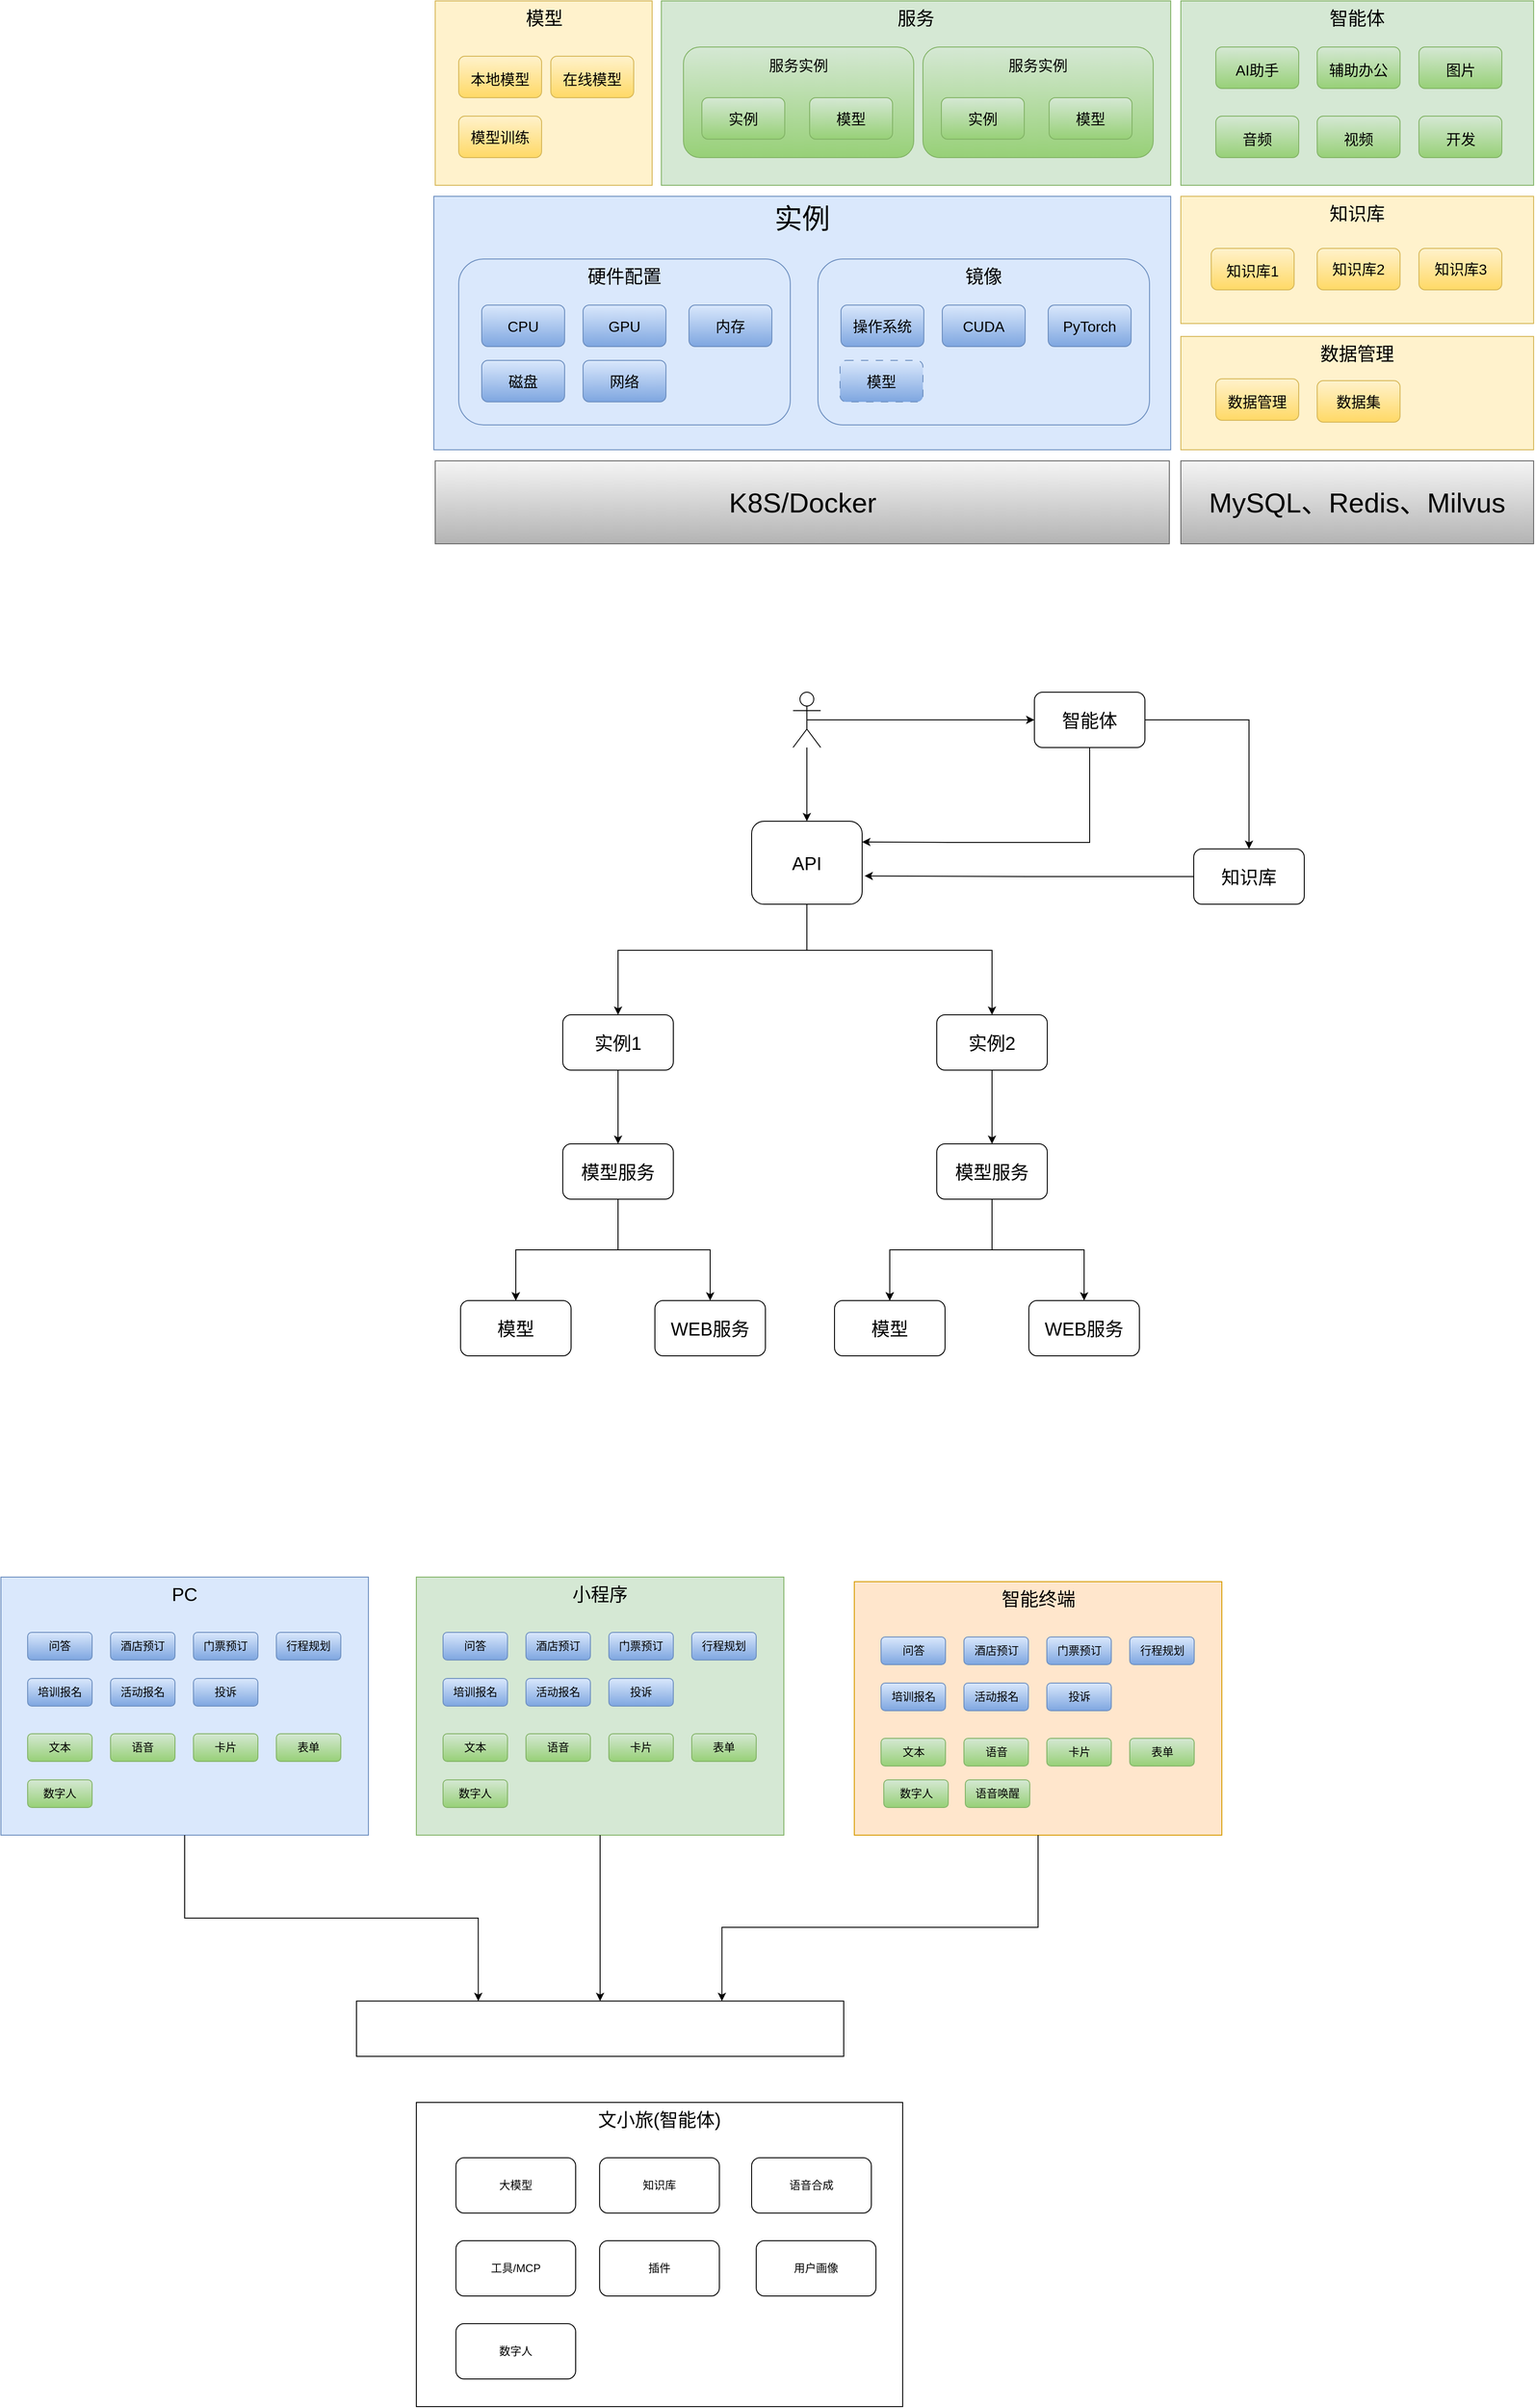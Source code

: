 <mxfile version="28.0.9">
  <diagram name="第 1 页" id="XaoYMrmnhK-bOxz_jXeJ">
    <mxGraphModel dx="2239" dy="1932" grid="1" gridSize="10" guides="1" tooltips="1" connect="1" arrows="1" fold="1" page="1" pageScale="1" pageWidth="827" pageHeight="1169" math="0" shadow="0">
      <root>
        <mxCell id="0" />
        <mxCell id="1" parent="0" />
        <mxCell id="llKYDILm5LgYf4LoqUcm-2" value="文小旅(智能体)" style="rounded=0;whiteSpace=wrap;html=1;verticalAlign=top;fontSize=20;" parent="1" vertex="1">
          <mxGeometry x="231" y="1270" width="528" height="330" as="geometry" />
        </mxCell>
        <mxCell id="ZqEaL4qXER9mNjsGFA9_-49" value="实例" style="rounded=0;whiteSpace=wrap;html=1;fillColor=#dae8fc;strokeColor=#6c8ebf;verticalAlign=top;fontSize=30;labelBorderColor=none;container=0;" parent="1" vertex="1">
          <mxGeometry x="250" y="-798" width="800" height="275" as="geometry" />
        </mxCell>
        <mxCell id="ZqEaL4qXER9mNjsGFA9_-50" value="模型" style="rounded=0;whiteSpace=wrap;html=1;fontSize=20;verticalAlign=top;fillColor=#fff2cc;strokeColor=#d6b656;container=0;" parent="1" vertex="1">
          <mxGeometry x="251.5" y="-1010" width="235.5" height="200" as="geometry" />
        </mxCell>
        <mxCell id="ZqEaL4qXER9mNjsGFA9_-56" value="K8S/Docker" style="rounded=0;whiteSpace=wrap;html=1;fontSize=30;fillColor=#f5f5f5;strokeColor=#666666;gradientColor=#b3b3b3;container=0;" parent="1" vertex="1">
          <mxGeometry x="251.5" y="-511" width="797" height="90" as="geometry" />
        </mxCell>
        <mxCell id="ZqEaL4qXER9mNjsGFA9_-57" value="MySQL、Redis、Milvus" style="rounded=0;whiteSpace=wrap;html=1;fontSize=30;fillColor=#f5f5f5;gradientColor=#b3b3b3;strokeColor=#666666;container=0;" parent="1" vertex="1">
          <mxGeometry x="1061" y="-511" width="383" height="90" as="geometry" />
        </mxCell>
        <mxCell id="ZqEaL4qXER9mNjsGFA9_-58" value="&lt;span style=&quot;font-size: 16px;&quot;&gt;本地模型&lt;/span&gt;" style="rounded=1;whiteSpace=wrap;html=1;fontSize=20;fillColor=#fff2cc;strokeColor=#d6b656;gradientColor=#ffd966;container=0;" parent="1" vertex="1">
          <mxGeometry x="277" y="-950" width="90" height="45" as="geometry" />
        </mxCell>
        <mxCell id="ZqEaL4qXER9mNjsGFA9_-59" value="&lt;font style=&quot;font-size: 16px;&quot;&gt;模型训练&lt;/font&gt;" style="rounded=1;whiteSpace=wrap;html=1;fontSize=12;fillColor=#fff2cc;strokeColor=#d6b656;gradientColor=#ffd966;container=0;" parent="1" vertex="1">
          <mxGeometry x="277" y="-885" width="90" height="45" as="geometry" />
        </mxCell>
        <mxCell id="ZqEaL4qXER9mNjsGFA9_-34" value="硬件配置" style="rounded=1;whiteSpace=wrap;html=1;verticalAlign=top;fontSize=20;fillColor=#dae8fc;strokeColor=#6c8ebf;container=0;" parent="1" vertex="1">
          <mxGeometry x="277" y="-730" width="360" height="180" as="geometry" />
        </mxCell>
        <mxCell id="ZqEaL4qXER9mNjsGFA9_-35" value="&lt;font style=&quot;font-size: 16px;&quot;&gt;CPU&lt;/font&gt;" style="rounded=1;whiteSpace=wrap;html=1;fillColor=#dae8fc;gradientColor=#7ea6e0;strokeColor=#6c8ebf;container=0;" parent="1" vertex="1">
          <mxGeometry x="302" y="-680" width="90" height="45" as="geometry" />
        </mxCell>
        <mxCell id="ZqEaL4qXER9mNjsGFA9_-36" value="&lt;font style=&quot;font-size: 16px;&quot;&gt;内存&lt;/font&gt;" style="rounded=1;whiteSpace=wrap;html=1;fillColor=#dae8fc;gradientColor=#7ea6e0;strokeColor=#6c8ebf;container=0;" parent="1" vertex="1">
          <mxGeometry x="527" y="-680" width="90" height="45" as="geometry" />
        </mxCell>
        <mxCell id="ZqEaL4qXER9mNjsGFA9_-37" value="&lt;font style=&quot;font-size: 16px;&quot;&gt;磁盘&lt;/font&gt;" style="rounded=1;whiteSpace=wrap;html=1;fillColor=#dae8fc;gradientColor=#7ea6e0;strokeColor=#6c8ebf;container=0;" parent="1" vertex="1">
          <mxGeometry x="302" y="-620" width="90" height="45" as="geometry" />
        </mxCell>
        <mxCell id="ZqEaL4qXER9mNjsGFA9_-38" value="&lt;font style=&quot;font-size: 16px;&quot;&gt;GPU&lt;/font&gt;" style="rounded=1;whiteSpace=wrap;html=1;fillColor=#dae8fc;gradientColor=#7ea6e0;strokeColor=#6c8ebf;container=0;" parent="1" vertex="1">
          <mxGeometry x="412" y="-680" width="90" height="45" as="geometry" />
        </mxCell>
        <mxCell id="ZqEaL4qXER9mNjsGFA9_-39" value="&lt;font style=&quot;font-size: 16px;&quot;&gt;网络&lt;/font&gt;" style="rounded=1;whiteSpace=wrap;html=1;fillColor=#dae8fc;gradientColor=#7ea6e0;strokeColor=#6c8ebf;container=0;" parent="1" vertex="1">
          <mxGeometry x="412" y="-620" width="90" height="45" as="geometry" />
        </mxCell>
        <mxCell id="ZqEaL4qXER9mNjsGFA9_-41" value="镜像" style="rounded=1;whiteSpace=wrap;html=1;verticalAlign=top;fontSize=20;fillColor=#dae8fc;strokeColor=#6c8ebf;container=0;" parent="1" vertex="1">
          <mxGeometry x="667" y="-730" width="360" height="180" as="geometry" />
        </mxCell>
        <mxCell id="ZqEaL4qXER9mNjsGFA9_-42" value="&lt;font style=&quot;font-size: 16px;&quot;&gt;操作系统&lt;/font&gt;" style="rounded=1;whiteSpace=wrap;html=1;fillColor=#dae8fc;gradientColor=#7ea6e0;strokeColor=#6c8ebf;container=0;" parent="1" vertex="1">
          <mxGeometry x="692" y="-680" width="90" height="45" as="geometry" />
        </mxCell>
        <mxCell id="ZqEaL4qXER9mNjsGFA9_-43" value="&lt;font style=&quot;font-size: 16px;&quot;&gt;PyTorch&lt;/font&gt;" style="rounded=1;whiteSpace=wrap;html=1;fillColor=#dae8fc;gradientColor=#7ea6e0;strokeColor=#6c8ebf;container=0;" parent="1" vertex="1">
          <mxGeometry x="917" y="-680" width="90" height="45" as="geometry" />
        </mxCell>
        <mxCell id="ZqEaL4qXER9mNjsGFA9_-45" value="&lt;font style=&quot;font-size: 16px;&quot;&gt;CUDA&lt;/font&gt;" style="rounded=1;whiteSpace=wrap;html=1;fillColor=#dae8fc;gradientColor=#7ea6e0;strokeColor=#6c8ebf;container=0;" parent="1" vertex="1">
          <mxGeometry x="802" y="-680" width="90" height="45" as="geometry" />
        </mxCell>
        <mxCell id="ZqEaL4qXER9mNjsGFA9_-62" value="服务" style="rounded=0;whiteSpace=wrap;html=1;fontSize=20;verticalAlign=top;fillColor=#d5e8d4;strokeColor=#82b366;container=0;" parent="1" vertex="1">
          <mxGeometry x="497" y="-1010" width="553" height="200" as="geometry" />
        </mxCell>
        <mxCell id="ZqEaL4qXER9mNjsGFA9_-63" value="&lt;font style=&quot;font-size: 16px;&quot;&gt;服务实例&lt;/font&gt;" style="rounded=1;whiteSpace=wrap;html=1;fontSize=20;fillColor=#d5e8d4;strokeColor=#82b366;container=0;verticalAlign=top;gradientColor=#97d077;" parent="1" vertex="1">
          <mxGeometry x="521" y="-960" width="250" height="120" as="geometry" />
        </mxCell>
        <mxCell id="ZqEaL4qXER9mNjsGFA9_-64" value="&lt;font style=&quot;font-size: 16px;&quot;&gt;实例&lt;/font&gt;" style="rounded=1;whiteSpace=wrap;html=1;fontSize=12;fillColor=#d5e8d4;strokeColor=#82b366;container=0;gradientColor=#97d077;" parent="1" vertex="1">
          <mxGeometry x="541" y="-905" width="90" height="45" as="geometry" />
        </mxCell>
        <mxCell id="ZqEaL4qXER9mNjsGFA9_-66" value="知识库" style="rounded=0;whiteSpace=wrap;html=1;fontSize=20;verticalAlign=top;fillColor=#fff2cc;strokeColor=#d6b656;container=0;" parent="1" vertex="1">
          <mxGeometry x="1061" y="-798" width="383" height="138" as="geometry" />
        </mxCell>
        <mxCell id="ZqEaL4qXER9mNjsGFA9_-67" value="&lt;font style=&quot;font-size: 16px;&quot;&gt;知识库1&lt;/font&gt;" style="rounded=1;whiteSpace=wrap;html=1;fontSize=20;fillColor=#fff2cc;strokeColor=#d6b656;gradientColor=#ffd966;container=0;" parent="1" vertex="1">
          <mxGeometry x="1094" y="-741.5" width="90" height="45" as="geometry" />
        </mxCell>
        <mxCell id="ZqEaL4qXER9mNjsGFA9_-68" value="&lt;span style=&quot;font-size: 16px;&quot;&gt;知识库2&lt;/span&gt;" style="rounded=1;whiteSpace=wrap;html=1;fontSize=12;fillColor=#fff2cc;strokeColor=#d6b656;gradientColor=#ffd966;container=0;" parent="1" vertex="1">
          <mxGeometry x="1209" y="-741.5" width="90" height="45" as="geometry" />
        </mxCell>
        <mxCell id="ZqEaL4qXER9mNjsGFA9_-70" value="&lt;font style=&quot;font-size: 16px;&quot;&gt;模型&lt;/font&gt;" style="rounded=1;whiteSpace=wrap;html=1;fontSize=12;fillColor=#d5e8d4;strokeColor=#82b366;container=0;gradientColor=#97d077;" parent="1" vertex="1">
          <mxGeometry x="658" y="-905" width="90" height="45" as="geometry" />
        </mxCell>
        <mxCell id="ZqEaL4qXER9mNjsGFA9_-71" value="&lt;font style=&quot;font-size: 16px;&quot;&gt;服务实例&lt;/font&gt;" style="rounded=1;whiteSpace=wrap;html=1;fontSize=20;fillColor=#d5e8d4;strokeColor=#82b366;container=0;verticalAlign=top;gradientColor=#97d077;" parent="1" vertex="1">
          <mxGeometry x="781" y="-960" width="250" height="120" as="geometry" />
        </mxCell>
        <mxCell id="ZqEaL4qXER9mNjsGFA9_-72" value="&lt;font style=&quot;font-size: 16px;&quot;&gt;实例&lt;/font&gt;" style="rounded=1;whiteSpace=wrap;html=1;fontSize=12;fillColor=#d5e8d4;strokeColor=#82b366;container=0;gradientColor=#97d077;" parent="1" vertex="1">
          <mxGeometry x="801" y="-905" width="90" height="45" as="geometry" />
        </mxCell>
        <mxCell id="ZqEaL4qXER9mNjsGFA9_-73" value="&lt;font style=&quot;font-size: 16px;&quot;&gt;模型&lt;/font&gt;" style="rounded=1;whiteSpace=wrap;html=1;fontSize=12;fillColor=#d5e8d4;strokeColor=#82b366;container=0;gradientColor=#97d077;" parent="1" vertex="1">
          <mxGeometry x="918" y="-905" width="90" height="45" as="geometry" />
        </mxCell>
        <mxCell id="ZqEaL4qXER9mNjsGFA9_-74" value="&lt;font style=&quot;font-size: 16px;&quot;&gt;模型&lt;/font&gt;" style="rounded=1;whiteSpace=wrap;html=1;fillColor=#dae8fc;gradientColor=#7ea6e0;strokeColor=#6c8ebf;container=0;dashed=1;dashPattern=8 8;" parent="1" vertex="1">
          <mxGeometry x="691" y="-620" width="90" height="45" as="geometry" />
        </mxCell>
        <mxCell id="ZqEaL4qXER9mNjsGFA9_-75" value="智能体" style="rounded=0;whiteSpace=wrap;html=1;fontSize=20;verticalAlign=top;fillColor=#d5e8d4;strokeColor=#82b366;container=0;" parent="1" vertex="1">
          <mxGeometry x="1061" y="-1010" width="383" height="200" as="geometry" />
        </mxCell>
        <mxCell id="ZqEaL4qXER9mNjsGFA9_-76" value="&lt;font style=&quot;font-size: 16px;&quot;&gt;AI助手&lt;/font&gt;" style="rounded=1;whiteSpace=wrap;html=1;fontSize=20;fillColor=#d5e8d4;strokeColor=#82b366;gradientColor=#97d077;container=0;" parent="1" vertex="1">
          <mxGeometry x="1099" y="-960" width="90" height="45" as="geometry" />
        </mxCell>
        <mxCell id="ZqEaL4qXER9mNjsGFA9_-77" value="&lt;span style=&quot;font-size: 16px;&quot;&gt;辅助办公&lt;/span&gt;" style="rounded=1;whiteSpace=wrap;html=1;fontSize=20;fillColor=#d5e8d4;strokeColor=#82b366;gradientColor=#97d077;container=0;" parent="1" vertex="1">
          <mxGeometry x="1209" y="-960" width="90" height="45" as="geometry" />
        </mxCell>
        <mxCell id="ZqEaL4qXER9mNjsGFA9_-78" value="&lt;font style=&quot;font-size: 16px;&quot;&gt;图片&lt;/font&gt;" style="rounded=1;whiteSpace=wrap;html=1;fontSize=20;fillColor=#d5e8d4;strokeColor=#82b366;gradientColor=#97d077;container=0;" parent="1" vertex="1">
          <mxGeometry x="1319.5" y="-960" width="90" height="45" as="geometry" />
        </mxCell>
        <mxCell id="ZqEaL4qXER9mNjsGFA9_-79" value="&lt;font style=&quot;font-size: 16px;&quot;&gt;音频&lt;/font&gt;" style="rounded=1;whiteSpace=wrap;html=1;fontSize=20;fillColor=#d5e8d4;strokeColor=#82b366;gradientColor=#97d077;container=0;" parent="1" vertex="1">
          <mxGeometry x="1099" y="-885" width="90" height="45" as="geometry" />
        </mxCell>
        <mxCell id="ZqEaL4qXER9mNjsGFA9_-80" value="&lt;font style=&quot;font-size: 16px;&quot;&gt;视频&lt;/font&gt;" style="rounded=1;whiteSpace=wrap;html=1;fontSize=20;fillColor=#d5e8d4;strokeColor=#82b366;gradientColor=#97d077;container=0;" parent="1" vertex="1">
          <mxGeometry x="1209" y="-885" width="90" height="45" as="geometry" />
        </mxCell>
        <mxCell id="ZqEaL4qXER9mNjsGFA9_-81" value="&lt;span style=&quot;font-size: 16px;&quot;&gt;开发&lt;/span&gt;" style="rounded=1;whiteSpace=wrap;html=1;fontSize=20;fillColor=#d5e8d4;strokeColor=#82b366;gradientColor=#97d077;container=0;" parent="1" vertex="1">
          <mxGeometry x="1319.5" y="-885" width="90" height="45" as="geometry" />
        </mxCell>
        <mxCell id="ZqEaL4qXER9mNjsGFA9_-82" value="数据管理" style="rounded=0;whiteSpace=wrap;html=1;fontSize=20;verticalAlign=top;fillColor=#fff2cc;strokeColor=#d6b656;container=0;" parent="1" vertex="1">
          <mxGeometry x="1061" y="-646" width="383" height="123" as="geometry" />
        </mxCell>
        <mxCell id="ZqEaL4qXER9mNjsGFA9_-83" value="&lt;font style=&quot;font-size: 16px;&quot;&gt;数据管理&lt;/font&gt;" style="rounded=1;whiteSpace=wrap;html=1;fontSize=20;fillColor=#fff2cc;strokeColor=#d6b656;gradientColor=#ffd966;container=0;" parent="1" vertex="1">
          <mxGeometry x="1099" y="-600" width="90" height="45" as="geometry" />
        </mxCell>
        <mxCell id="ZqEaL4qXER9mNjsGFA9_-84" value="&lt;font style=&quot;font-size: 16px;&quot;&gt;数据集&lt;/font&gt;" style="rounded=1;whiteSpace=wrap;html=1;fontSize=12;fillColor=#fff2cc;strokeColor=#d6b656;gradientColor=#ffd966;container=0;" parent="1" vertex="1">
          <mxGeometry x="1209" y="-598" width="90" height="45" as="geometry" />
        </mxCell>
        <mxCell id="ZqEaL4qXER9mNjsGFA9_-85" value="&lt;span style=&quot;font-size: 16px;&quot;&gt;知识库3&lt;/span&gt;" style="rounded=1;whiteSpace=wrap;html=1;fontSize=12;fillColor=#fff2cc;strokeColor=#d6b656;gradientColor=#ffd966;container=0;" parent="1" vertex="1">
          <mxGeometry x="1319.5" y="-741.5" width="90" height="45" as="geometry" />
        </mxCell>
        <mxCell id="ZqEaL4qXER9mNjsGFA9_-86" value="&lt;font style=&quot;font-size: 16px;&quot;&gt;在线模型&lt;/font&gt;" style="rounded=1;whiteSpace=wrap;html=1;fontSize=20;fillColor=#fff2cc;strokeColor=#d6b656;gradientColor=#ffd966;container=0;" parent="1" vertex="1">
          <mxGeometry x="377" y="-950" width="90" height="45" as="geometry" />
        </mxCell>
        <mxCell id="ZqEaL4qXER9mNjsGFA9_-89" value="" style="edgeStyle=orthogonalEdgeStyle;rounded=0;orthogonalLoop=1;jettySize=auto;html=1;fontSize=20;" parent="1" source="ZqEaL4qXER9mNjsGFA9_-87" target="ZqEaL4qXER9mNjsGFA9_-88" edge="1">
          <mxGeometry relative="1" as="geometry">
            <Array as="points">
              <mxPoint x="655" y="20" />
              <mxPoint x="450" y="20" />
            </Array>
          </mxGeometry>
        </mxCell>
        <mxCell id="ZqEaL4qXER9mNjsGFA9_-105" style="edgeStyle=orthogonalEdgeStyle;rounded=0;orthogonalLoop=1;jettySize=auto;html=1;" parent="1" source="ZqEaL4qXER9mNjsGFA9_-87" target="ZqEaL4qXER9mNjsGFA9_-98" edge="1">
          <mxGeometry relative="1" as="geometry">
            <Array as="points">
              <mxPoint x="655" y="20" />
              <mxPoint x="856" y="20" />
            </Array>
          </mxGeometry>
        </mxCell>
        <mxCell id="ZqEaL4qXER9mNjsGFA9_-87" value="API" style="rounded=1;whiteSpace=wrap;html=1;fontSize=20;" parent="1" vertex="1">
          <mxGeometry x="595" y="-120" width="120" height="90" as="geometry" />
        </mxCell>
        <mxCell id="ZqEaL4qXER9mNjsGFA9_-91" value="" style="edgeStyle=orthogonalEdgeStyle;rounded=0;orthogonalLoop=1;jettySize=auto;html=1;fontSize=20;" parent="1" source="ZqEaL4qXER9mNjsGFA9_-88" target="ZqEaL4qXER9mNjsGFA9_-90" edge="1">
          <mxGeometry relative="1" as="geometry" />
        </mxCell>
        <mxCell id="ZqEaL4qXER9mNjsGFA9_-88" value="实例1" style="rounded=1;whiteSpace=wrap;html=1;fontSize=20;" parent="1" vertex="1">
          <mxGeometry x="390" y="90" width="120" height="60" as="geometry" />
        </mxCell>
        <mxCell id="ZqEaL4qXER9mNjsGFA9_-93" value="" style="edgeStyle=orthogonalEdgeStyle;rounded=0;orthogonalLoop=1;jettySize=auto;html=1;" parent="1" source="ZqEaL4qXER9mNjsGFA9_-90" target="ZqEaL4qXER9mNjsGFA9_-92" edge="1">
          <mxGeometry relative="1" as="geometry" />
        </mxCell>
        <mxCell id="ZqEaL4qXER9mNjsGFA9_-94" value="" style="edgeStyle=orthogonalEdgeStyle;rounded=0;orthogonalLoop=1;jettySize=auto;html=1;" parent="1" source="ZqEaL4qXER9mNjsGFA9_-90" target="ZqEaL4qXER9mNjsGFA9_-92" edge="1">
          <mxGeometry relative="1" as="geometry" />
        </mxCell>
        <mxCell id="ZqEaL4qXER9mNjsGFA9_-96" value="" style="edgeStyle=orthogonalEdgeStyle;rounded=0;orthogonalLoop=1;jettySize=auto;html=1;" parent="1" source="ZqEaL4qXER9mNjsGFA9_-90" target="ZqEaL4qXER9mNjsGFA9_-95" edge="1">
          <mxGeometry relative="1" as="geometry" />
        </mxCell>
        <mxCell id="ZqEaL4qXER9mNjsGFA9_-90" value="模型服务" style="rounded=1;whiteSpace=wrap;html=1;fontSize=20;" parent="1" vertex="1">
          <mxGeometry x="390" y="230" width="120" height="60" as="geometry" />
        </mxCell>
        <mxCell id="ZqEaL4qXER9mNjsGFA9_-92" value="模型" style="rounded=1;whiteSpace=wrap;html=1;fontSize=20;" parent="1" vertex="1">
          <mxGeometry x="279" y="400" width="120" height="60" as="geometry" />
        </mxCell>
        <mxCell id="ZqEaL4qXER9mNjsGFA9_-95" value="WEB服务" style="rounded=1;whiteSpace=wrap;html=1;fontSize=20;" parent="1" vertex="1">
          <mxGeometry x="490" y="400" width="120" height="60" as="geometry" />
        </mxCell>
        <mxCell id="ZqEaL4qXER9mNjsGFA9_-97" value="" style="edgeStyle=orthogonalEdgeStyle;rounded=0;orthogonalLoop=1;jettySize=auto;html=1;fontSize=20;" parent="1" source="ZqEaL4qXER9mNjsGFA9_-98" target="ZqEaL4qXER9mNjsGFA9_-102" edge="1">
          <mxGeometry relative="1" as="geometry" />
        </mxCell>
        <mxCell id="ZqEaL4qXER9mNjsGFA9_-98" value="实例2" style="rounded=1;whiteSpace=wrap;html=1;fontSize=20;" parent="1" vertex="1">
          <mxGeometry x="796" y="90" width="120" height="60" as="geometry" />
        </mxCell>
        <mxCell id="ZqEaL4qXER9mNjsGFA9_-99" value="" style="edgeStyle=orthogonalEdgeStyle;rounded=0;orthogonalLoop=1;jettySize=auto;html=1;" parent="1" source="ZqEaL4qXER9mNjsGFA9_-102" target="ZqEaL4qXER9mNjsGFA9_-103" edge="1">
          <mxGeometry relative="1" as="geometry" />
        </mxCell>
        <mxCell id="ZqEaL4qXER9mNjsGFA9_-100" value="" style="edgeStyle=orthogonalEdgeStyle;rounded=0;orthogonalLoop=1;jettySize=auto;html=1;" parent="1" source="ZqEaL4qXER9mNjsGFA9_-102" target="ZqEaL4qXER9mNjsGFA9_-103" edge="1">
          <mxGeometry relative="1" as="geometry" />
        </mxCell>
        <mxCell id="ZqEaL4qXER9mNjsGFA9_-101" value="" style="edgeStyle=orthogonalEdgeStyle;rounded=0;orthogonalLoop=1;jettySize=auto;html=1;" parent="1" source="ZqEaL4qXER9mNjsGFA9_-102" target="ZqEaL4qXER9mNjsGFA9_-104" edge="1">
          <mxGeometry relative="1" as="geometry" />
        </mxCell>
        <mxCell id="ZqEaL4qXER9mNjsGFA9_-102" value="模型服务" style="rounded=1;whiteSpace=wrap;html=1;fontSize=20;" parent="1" vertex="1">
          <mxGeometry x="796" y="230" width="120" height="60" as="geometry" />
        </mxCell>
        <mxCell id="ZqEaL4qXER9mNjsGFA9_-103" value="模型" style="rounded=1;whiteSpace=wrap;html=1;fontSize=20;" parent="1" vertex="1">
          <mxGeometry x="685" y="400" width="120" height="60" as="geometry" />
        </mxCell>
        <mxCell id="ZqEaL4qXER9mNjsGFA9_-104" value="WEB服务" style="rounded=1;whiteSpace=wrap;html=1;fontSize=20;" parent="1" vertex="1">
          <mxGeometry x="896" y="400" width="120" height="60" as="geometry" />
        </mxCell>
        <mxCell id="ZqEaL4qXER9mNjsGFA9_-112" style="edgeStyle=orthogonalEdgeStyle;rounded=0;orthogonalLoop=1;jettySize=auto;html=1;" parent="1" source="ZqEaL4qXER9mNjsGFA9_-106" target="ZqEaL4qXER9mNjsGFA9_-110" edge="1">
          <mxGeometry relative="1" as="geometry" />
        </mxCell>
        <mxCell id="ZqEaL4qXER9mNjsGFA9_-119" style="edgeStyle=orthogonalEdgeStyle;rounded=0;orthogonalLoop=1;jettySize=auto;html=1;entryX=1;entryY=0.25;entryDx=0;entryDy=0;" parent="1" source="ZqEaL4qXER9mNjsGFA9_-106" target="ZqEaL4qXER9mNjsGFA9_-87" edge="1">
          <mxGeometry relative="1" as="geometry">
            <Array as="points">
              <mxPoint x="962" y="-97" />
              <mxPoint x="809" y="-97" />
            </Array>
          </mxGeometry>
        </mxCell>
        <mxCell id="ZqEaL4qXER9mNjsGFA9_-106" value="智能体" style="rounded=1;whiteSpace=wrap;html=1;fontSize=20;" parent="1" vertex="1">
          <mxGeometry x="902" y="-260" width="120" height="60" as="geometry" />
        </mxCell>
        <mxCell id="ZqEaL4qXER9mNjsGFA9_-108" style="edgeStyle=orthogonalEdgeStyle;rounded=0;orthogonalLoop=1;jettySize=auto;html=1;" parent="1" source="ZqEaL4qXER9mNjsGFA9_-107" target="ZqEaL4qXER9mNjsGFA9_-87" edge="1">
          <mxGeometry relative="1" as="geometry" />
        </mxCell>
        <mxCell id="ZqEaL4qXER9mNjsGFA9_-118" style="edgeStyle=orthogonalEdgeStyle;rounded=0;orthogonalLoop=1;jettySize=auto;html=1;exitX=0.5;exitY=0.5;exitDx=0;exitDy=0;exitPerimeter=0;" parent="1" source="ZqEaL4qXER9mNjsGFA9_-107" target="ZqEaL4qXER9mNjsGFA9_-106" edge="1">
          <mxGeometry relative="1" as="geometry" />
        </mxCell>
        <mxCell id="ZqEaL4qXER9mNjsGFA9_-107" value="" style="shape=umlActor;verticalLabelPosition=bottom;verticalAlign=top;html=1;outlineConnect=0;" parent="1" vertex="1">
          <mxGeometry x="640" y="-260" width="30" height="60" as="geometry" />
        </mxCell>
        <mxCell id="ZqEaL4qXER9mNjsGFA9_-110" value="知识库" style="rounded=1;whiteSpace=wrap;html=1;fontSize=20;" parent="1" vertex="1">
          <mxGeometry x="1075" y="-90" width="120" height="60" as="geometry" />
        </mxCell>
        <mxCell id="ZqEaL4qXER9mNjsGFA9_-120" style="edgeStyle=orthogonalEdgeStyle;rounded=0;orthogonalLoop=1;jettySize=auto;html=1;entryX=1.022;entryY=0.659;entryDx=0;entryDy=0;entryPerimeter=0;" parent="1" source="ZqEaL4qXER9mNjsGFA9_-110" target="ZqEaL4qXER9mNjsGFA9_-87" edge="1">
          <mxGeometry relative="1" as="geometry" />
        </mxCell>
        <mxCell id="llKYDILm5LgYf4LoqUcm-1" value="知识库" style="rounded=1;whiteSpace=wrap;html=1;verticalAlign=middle;" parent="1" vertex="1">
          <mxGeometry x="430" y="1330" width="130" height="60" as="geometry" />
        </mxCell>
        <mxCell id="llKYDILm5LgYf4LoqUcm-3" value="大模型" style="rounded=1;whiteSpace=wrap;html=1;verticalAlign=middle;" parent="1" vertex="1">
          <mxGeometry x="274" y="1330" width="130" height="60" as="geometry" />
        </mxCell>
        <mxCell id="llKYDILm5LgYf4LoqUcm-4" value="语音合成" style="rounded=1;whiteSpace=wrap;html=1;verticalAlign=middle;" parent="1" vertex="1">
          <mxGeometry x="595" y="1330" width="130" height="60" as="geometry" />
        </mxCell>
        <mxCell id="llKYDILm5LgYf4LoqUcm-5" value="用户画像" style="rounded=1;whiteSpace=wrap;html=1;verticalAlign=middle;" parent="1" vertex="1">
          <mxGeometry x="600" y="1420" width="130" height="60" as="geometry" />
        </mxCell>
        <mxCell id="llKYDILm5LgYf4LoqUcm-6" value="工具/MCP" style="rounded=1;whiteSpace=wrap;html=1;verticalAlign=middle;" parent="1" vertex="1">
          <mxGeometry x="274" y="1420" width="130" height="60" as="geometry" />
        </mxCell>
        <mxCell id="llKYDILm5LgYf4LoqUcm-7" value="插件" style="rounded=1;whiteSpace=wrap;html=1;verticalAlign=middle;" parent="1" vertex="1">
          <mxGeometry x="430" y="1420" width="130" height="60" as="geometry" />
        </mxCell>
        <mxCell id="jbMN9TtVrL4l2bphJbt1-8" value="数字人" style="rounded=1;whiteSpace=wrap;html=1;verticalAlign=middle;" vertex="1" parent="1">
          <mxGeometry x="274" y="1510" width="130" height="60" as="geometry" />
        </mxCell>
        <mxCell id="jbMN9TtVrL4l2bphJbt1-17" value="" style="rounded=0;whiteSpace=wrap;html=1;" vertex="1" parent="1">
          <mxGeometry x="166" y="1160" width="529" height="60" as="geometry" />
        </mxCell>
        <mxCell id="jbMN9TtVrL4l2bphJbt1-69" value="" style="group;fillColor=#dae8fc;strokeColor=#6c8ebf;" vertex="1" connectable="0" parent="1">
          <mxGeometry x="-220" y="700" width="399" height="280" as="geometry" />
        </mxCell>
        <mxCell id="jbMN9TtVrL4l2bphJbt1-56" value="PC" style="rounded=0;whiteSpace=wrap;html=1;verticalAlign=top;fontSize=20;fillColor=#dae8fc;strokeColor=#6c8ebf;" vertex="1" parent="jbMN9TtVrL4l2bphJbt1-69">
          <mxGeometry width="399" height="280" as="geometry" />
        </mxCell>
        <mxCell id="jbMN9TtVrL4l2bphJbt1-57" value="酒店预订" style="rounded=1;whiteSpace=wrap;html=1;verticalAlign=middle;fillColor=#dae8fc;gradientColor=#7ea6e0;strokeColor=#6c8ebf;" vertex="1" parent="jbMN9TtVrL4l2bphJbt1-69">
          <mxGeometry x="119" y="60" width="70" height="30" as="geometry" />
        </mxCell>
        <mxCell id="jbMN9TtVrL4l2bphJbt1-58" value="问答" style="rounded=1;whiteSpace=wrap;html=1;verticalAlign=middle;fillColor=#dae8fc;gradientColor=#7ea6e0;strokeColor=#6c8ebf;" vertex="1" parent="jbMN9TtVrL4l2bphJbt1-69">
          <mxGeometry x="29" y="60" width="70" height="30" as="geometry" />
        </mxCell>
        <mxCell id="jbMN9TtVrL4l2bphJbt1-59" value="门票预订" style="rounded=1;whiteSpace=wrap;html=1;verticalAlign=middle;fillColor=#dae8fc;gradientColor=#7ea6e0;strokeColor=#6c8ebf;" vertex="1" parent="jbMN9TtVrL4l2bphJbt1-69">
          <mxGeometry x="209" y="60" width="70" height="30" as="geometry" />
        </mxCell>
        <mxCell id="jbMN9TtVrL4l2bphJbt1-60" value="培训报名" style="rounded=1;whiteSpace=wrap;html=1;verticalAlign=middle;fillColor=#dae8fc;gradientColor=#7ea6e0;strokeColor=#6c8ebf;" vertex="1" parent="jbMN9TtVrL4l2bphJbt1-69">
          <mxGeometry x="29" y="110" width="70" height="30" as="geometry" />
        </mxCell>
        <mxCell id="jbMN9TtVrL4l2bphJbt1-61" value="行程规划" style="rounded=1;whiteSpace=wrap;html=1;verticalAlign=middle;fillColor=#dae8fc;gradientColor=#7ea6e0;strokeColor=#6c8ebf;" vertex="1" parent="jbMN9TtVrL4l2bphJbt1-69">
          <mxGeometry x="299" y="60" width="70" height="30" as="geometry" />
        </mxCell>
        <mxCell id="jbMN9TtVrL4l2bphJbt1-62" value="活动报名" style="rounded=1;whiteSpace=wrap;html=1;verticalAlign=middle;fillColor=#dae8fc;gradientColor=#7ea6e0;strokeColor=#6c8ebf;" vertex="1" parent="jbMN9TtVrL4l2bphJbt1-69">
          <mxGeometry x="119" y="110" width="70" height="30" as="geometry" />
        </mxCell>
        <mxCell id="jbMN9TtVrL4l2bphJbt1-63" value="语音" style="rounded=1;whiteSpace=wrap;html=1;verticalAlign=middle;fillColor=#d5e8d4;gradientColor=#97d077;strokeColor=#82b366;" vertex="1" parent="jbMN9TtVrL4l2bphJbt1-69">
          <mxGeometry x="119" y="170" width="70" height="30" as="geometry" />
        </mxCell>
        <mxCell id="jbMN9TtVrL4l2bphJbt1-64" value="投诉" style="rounded=1;whiteSpace=wrap;html=1;verticalAlign=middle;fillColor=#dae8fc;gradientColor=#7ea6e0;strokeColor=#6c8ebf;" vertex="1" parent="jbMN9TtVrL4l2bphJbt1-69">
          <mxGeometry x="209" y="110" width="70" height="30" as="geometry" />
        </mxCell>
        <mxCell id="jbMN9TtVrL4l2bphJbt1-65" value="卡片" style="rounded=1;whiteSpace=wrap;html=1;verticalAlign=middle;fillColor=#d5e8d4;gradientColor=#97d077;strokeColor=#82b366;" vertex="1" parent="jbMN9TtVrL4l2bphJbt1-69">
          <mxGeometry x="209" y="170" width="70" height="30" as="geometry" />
        </mxCell>
        <mxCell id="jbMN9TtVrL4l2bphJbt1-66" value="文本" style="rounded=1;whiteSpace=wrap;html=1;verticalAlign=middle;fillColor=#d5e8d4;gradientColor=#97d077;strokeColor=#82b366;" vertex="1" parent="jbMN9TtVrL4l2bphJbt1-69">
          <mxGeometry x="29" y="170" width="70" height="30" as="geometry" />
        </mxCell>
        <mxCell id="jbMN9TtVrL4l2bphJbt1-67" value="表单" style="rounded=1;whiteSpace=wrap;html=1;verticalAlign=middle;fillColor=#d5e8d4;gradientColor=#97d077;strokeColor=#82b366;" vertex="1" parent="jbMN9TtVrL4l2bphJbt1-69">
          <mxGeometry x="299" y="170" width="70" height="30" as="geometry" />
        </mxCell>
        <mxCell id="jbMN9TtVrL4l2bphJbt1-68" value="数字人" style="rounded=1;whiteSpace=wrap;html=1;verticalAlign=middle;fillColor=#d5e8d4;gradientColor=#97d077;strokeColor=#82b366;" vertex="1" parent="jbMN9TtVrL4l2bphJbt1-69">
          <mxGeometry x="29" y="220" width="70" height="30" as="geometry" />
        </mxCell>
        <mxCell id="jbMN9TtVrL4l2bphJbt1-70" value="" style="group;fillColor=#d5e8d4;strokeColor=#82b366;" vertex="1" connectable="0" parent="1">
          <mxGeometry x="231" y="700" width="399" height="280" as="geometry" />
        </mxCell>
        <mxCell id="jbMN9TtVrL4l2bphJbt1-9" value="小程序" style="rounded=0;whiteSpace=wrap;html=1;verticalAlign=top;fontSize=20;fillColor=#d5e8d4;strokeColor=#82b366;" vertex="1" parent="jbMN9TtVrL4l2bphJbt1-70">
          <mxGeometry width="399" height="280" as="geometry" />
        </mxCell>
        <mxCell id="jbMN9TtVrL4l2bphJbt1-10" value="酒店预订" style="rounded=1;whiteSpace=wrap;html=1;verticalAlign=middle;fillColor=#dae8fc;gradientColor=#7ea6e0;strokeColor=#6c8ebf;" vertex="1" parent="jbMN9TtVrL4l2bphJbt1-70">
          <mxGeometry x="119" y="60" width="70" height="30" as="geometry" />
        </mxCell>
        <mxCell id="jbMN9TtVrL4l2bphJbt1-11" value="问答" style="rounded=1;whiteSpace=wrap;html=1;verticalAlign=middle;fillColor=#dae8fc;gradientColor=#7ea6e0;strokeColor=#6c8ebf;" vertex="1" parent="jbMN9TtVrL4l2bphJbt1-70">
          <mxGeometry x="29" y="60" width="70" height="30" as="geometry" />
        </mxCell>
        <mxCell id="jbMN9TtVrL4l2bphJbt1-12" value="门票预订" style="rounded=1;whiteSpace=wrap;html=1;verticalAlign=middle;fillColor=#dae8fc;gradientColor=#7ea6e0;strokeColor=#6c8ebf;" vertex="1" parent="jbMN9TtVrL4l2bphJbt1-70">
          <mxGeometry x="209" y="60" width="70" height="30" as="geometry" />
        </mxCell>
        <mxCell id="jbMN9TtVrL4l2bphJbt1-13" value="培训报名" style="rounded=1;whiteSpace=wrap;html=1;verticalAlign=middle;fillColor=#dae8fc;gradientColor=#7ea6e0;strokeColor=#6c8ebf;" vertex="1" parent="jbMN9TtVrL4l2bphJbt1-70">
          <mxGeometry x="29" y="110" width="70" height="30" as="geometry" />
        </mxCell>
        <mxCell id="jbMN9TtVrL4l2bphJbt1-14" value="行程规划" style="rounded=1;whiteSpace=wrap;html=1;verticalAlign=middle;fillColor=#dae8fc;gradientColor=#7ea6e0;strokeColor=#6c8ebf;" vertex="1" parent="jbMN9TtVrL4l2bphJbt1-70">
          <mxGeometry x="299" y="60" width="70" height="30" as="geometry" />
        </mxCell>
        <mxCell id="jbMN9TtVrL4l2bphJbt1-15" value="活动报名" style="rounded=1;whiteSpace=wrap;html=1;verticalAlign=middle;fillColor=#dae8fc;gradientColor=#7ea6e0;strokeColor=#6c8ebf;" vertex="1" parent="jbMN9TtVrL4l2bphJbt1-70">
          <mxGeometry x="119" y="110" width="70" height="30" as="geometry" />
        </mxCell>
        <mxCell id="jbMN9TtVrL4l2bphJbt1-16" value="语音" style="rounded=1;whiteSpace=wrap;html=1;verticalAlign=middle;fillColor=#d5e8d4;gradientColor=#97d077;strokeColor=#82b366;" vertex="1" parent="jbMN9TtVrL4l2bphJbt1-70">
          <mxGeometry x="119" y="170" width="70" height="30" as="geometry" />
        </mxCell>
        <mxCell id="jbMN9TtVrL4l2bphJbt1-24" value="投诉" style="rounded=1;whiteSpace=wrap;html=1;verticalAlign=middle;fillColor=#dae8fc;gradientColor=#7ea6e0;strokeColor=#6c8ebf;" vertex="1" parent="jbMN9TtVrL4l2bphJbt1-70">
          <mxGeometry x="209" y="110" width="70" height="30" as="geometry" />
        </mxCell>
        <mxCell id="jbMN9TtVrL4l2bphJbt1-26" value="卡片" style="rounded=1;whiteSpace=wrap;html=1;verticalAlign=middle;fillColor=#d5e8d4;gradientColor=#97d077;strokeColor=#82b366;" vertex="1" parent="jbMN9TtVrL4l2bphJbt1-70">
          <mxGeometry x="209" y="170" width="70" height="30" as="geometry" />
        </mxCell>
        <mxCell id="jbMN9TtVrL4l2bphJbt1-27" value="文本" style="rounded=1;whiteSpace=wrap;html=1;verticalAlign=middle;fillColor=#d5e8d4;gradientColor=#97d077;strokeColor=#82b366;" vertex="1" parent="jbMN9TtVrL4l2bphJbt1-70">
          <mxGeometry x="29" y="170" width="70" height="30" as="geometry" />
        </mxCell>
        <mxCell id="jbMN9TtVrL4l2bphJbt1-28" value="表单" style="rounded=1;whiteSpace=wrap;html=1;verticalAlign=middle;fillColor=#d5e8d4;gradientColor=#97d077;strokeColor=#82b366;" vertex="1" parent="jbMN9TtVrL4l2bphJbt1-70">
          <mxGeometry x="299" y="170" width="70" height="30" as="geometry" />
        </mxCell>
        <mxCell id="jbMN9TtVrL4l2bphJbt1-53" value="数字人" style="rounded=1;whiteSpace=wrap;html=1;verticalAlign=middle;fillColor=#d5e8d4;gradientColor=#97d077;strokeColor=#82b366;" vertex="1" parent="jbMN9TtVrL4l2bphJbt1-70">
          <mxGeometry x="29" y="220" width="70" height="30" as="geometry" />
        </mxCell>
        <mxCell id="jbMN9TtVrL4l2bphJbt1-71" value="" style="group;fillColor=#ffe6cc;strokeColor=#d79b00;" vertex="1" connectable="0" parent="1">
          <mxGeometry x="706.5" y="705" width="399" height="275" as="geometry" />
        </mxCell>
        <mxCell id="jbMN9TtVrL4l2bphJbt1-41" value="智能终端" style="rounded=0;whiteSpace=wrap;html=1;verticalAlign=top;fontSize=20;fillColor=#ffe6cc;strokeColor=#d79b00;" vertex="1" parent="jbMN9TtVrL4l2bphJbt1-71">
          <mxGeometry width="399" height="275" as="geometry" />
        </mxCell>
        <mxCell id="jbMN9TtVrL4l2bphJbt1-42" value="酒店预订" style="rounded=1;whiteSpace=wrap;html=1;verticalAlign=middle;fillColor=#dae8fc;gradientColor=#7ea6e0;strokeColor=#6c8ebf;" vertex="1" parent="jbMN9TtVrL4l2bphJbt1-71">
          <mxGeometry x="119" y="60" width="70" height="30" as="geometry" />
        </mxCell>
        <mxCell id="jbMN9TtVrL4l2bphJbt1-43" value="问答" style="rounded=1;whiteSpace=wrap;html=1;verticalAlign=middle;fillColor=#dae8fc;gradientColor=#7ea6e0;strokeColor=#6c8ebf;" vertex="1" parent="jbMN9TtVrL4l2bphJbt1-71">
          <mxGeometry x="29" y="60" width="70" height="30" as="geometry" />
        </mxCell>
        <mxCell id="jbMN9TtVrL4l2bphJbt1-44" value="门票预订" style="rounded=1;whiteSpace=wrap;html=1;verticalAlign=middle;fillColor=#dae8fc;gradientColor=#7ea6e0;strokeColor=#6c8ebf;" vertex="1" parent="jbMN9TtVrL4l2bphJbt1-71">
          <mxGeometry x="209" y="60" width="70" height="30" as="geometry" />
        </mxCell>
        <mxCell id="jbMN9TtVrL4l2bphJbt1-45" value="培训报名" style="rounded=1;whiteSpace=wrap;html=1;verticalAlign=middle;fillColor=#dae8fc;gradientColor=#7ea6e0;strokeColor=#6c8ebf;" vertex="1" parent="jbMN9TtVrL4l2bphJbt1-71">
          <mxGeometry x="29" y="110" width="70" height="30" as="geometry" />
        </mxCell>
        <mxCell id="jbMN9TtVrL4l2bphJbt1-46" value="行程规划" style="rounded=1;whiteSpace=wrap;html=1;verticalAlign=middle;fillColor=#dae8fc;gradientColor=#7ea6e0;strokeColor=#6c8ebf;" vertex="1" parent="jbMN9TtVrL4l2bphJbt1-71">
          <mxGeometry x="299" y="60" width="70" height="30" as="geometry" />
        </mxCell>
        <mxCell id="jbMN9TtVrL4l2bphJbt1-47" value="活动报名" style="rounded=1;whiteSpace=wrap;html=1;verticalAlign=middle;fillColor=#dae8fc;gradientColor=#7ea6e0;strokeColor=#6c8ebf;" vertex="1" parent="jbMN9TtVrL4l2bphJbt1-71">
          <mxGeometry x="119" y="110" width="70" height="30" as="geometry" />
        </mxCell>
        <mxCell id="jbMN9TtVrL4l2bphJbt1-48" value="语音" style="rounded=1;whiteSpace=wrap;html=1;verticalAlign=middle;fillColor=#d5e8d4;gradientColor=#97d077;strokeColor=#82b366;" vertex="1" parent="jbMN9TtVrL4l2bphJbt1-71">
          <mxGeometry x="119" y="170" width="70" height="30" as="geometry" />
        </mxCell>
        <mxCell id="jbMN9TtVrL4l2bphJbt1-49" value="投诉" style="rounded=1;whiteSpace=wrap;html=1;verticalAlign=middle;fillColor=#dae8fc;gradientColor=#7ea6e0;strokeColor=#6c8ebf;" vertex="1" parent="jbMN9TtVrL4l2bphJbt1-71">
          <mxGeometry x="209" y="110" width="70" height="30" as="geometry" />
        </mxCell>
        <mxCell id="jbMN9TtVrL4l2bphJbt1-50" value="卡片" style="rounded=1;whiteSpace=wrap;html=1;verticalAlign=middle;fillColor=#d5e8d4;gradientColor=#97d077;strokeColor=#82b366;" vertex="1" parent="jbMN9TtVrL4l2bphJbt1-71">
          <mxGeometry x="209" y="170" width="70" height="30" as="geometry" />
        </mxCell>
        <mxCell id="jbMN9TtVrL4l2bphJbt1-51" value="文本" style="rounded=1;whiteSpace=wrap;html=1;verticalAlign=middle;fillColor=#d5e8d4;gradientColor=#97d077;strokeColor=#82b366;" vertex="1" parent="jbMN9TtVrL4l2bphJbt1-71">
          <mxGeometry x="29" y="170" width="70" height="30" as="geometry" />
        </mxCell>
        <mxCell id="jbMN9TtVrL4l2bphJbt1-52" value="表单" style="rounded=1;whiteSpace=wrap;html=1;verticalAlign=middle;fillColor=#d5e8d4;gradientColor=#97d077;strokeColor=#82b366;" vertex="1" parent="jbMN9TtVrL4l2bphJbt1-71">
          <mxGeometry x="299" y="170" width="70" height="30" as="geometry" />
        </mxCell>
        <mxCell id="jbMN9TtVrL4l2bphJbt1-54" value="数字人" style="rounded=1;whiteSpace=wrap;html=1;verticalAlign=middle;fillColor=#d5e8d4;gradientColor=#97d077;strokeColor=#82b366;" vertex="1" parent="jbMN9TtVrL4l2bphJbt1-71">
          <mxGeometry x="32" y="215" width="70" height="30" as="geometry" />
        </mxCell>
        <mxCell id="jbMN9TtVrL4l2bphJbt1-55" value="语音唤醒" style="rounded=1;whiteSpace=wrap;html=1;verticalAlign=middle;fillColor=#d5e8d4;gradientColor=#97d077;strokeColor=#82b366;" vertex="1" parent="jbMN9TtVrL4l2bphJbt1-71">
          <mxGeometry x="120.5" y="215" width="70" height="30" as="geometry" />
        </mxCell>
        <mxCell id="jbMN9TtVrL4l2bphJbt1-73" style="edgeStyle=orthogonalEdgeStyle;rounded=0;orthogonalLoop=1;jettySize=auto;html=1;" edge="1" parent="1" source="jbMN9TtVrL4l2bphJbt1-9" target="jbMN9TtVrL4l2bphJbt1-17">
          <mxGeometry relative="1" as="geometry" />
        </mxCell>
        <mxCell id="jbMN9TtVrL4l2bphJbt1-74" style="edgeStyle=orthogonalEdgeStyle;rounded=0;orthogonalLoop=1;jettySize=auto;html=1;entryX=0.75;entryY=0;entryDx=0;entryDy=0;" edge="1" parent="1" source="jbMN9TtVrL4l2bphJbt1-41" target="jbMN9TtVrL4l2bphJbt1-17">
          <mxGeometry relative="1" as="geometry">
            <Array as="points">
              <mxPoint x="906" y="1080" />
              <mxPoint x="563" y="1080" />
            </Array>
          </mxGeometry>
        </mxCell>
        <mxCell id="jbMN9TtVrL4l2bphJbt1-75" style="edgeStyle=orthogonalEdgeStyle;rounded=0;orthogonalLoop=1;jettySize=auto;html=1;entryX=0.25;entryY=0;entryDx=0;entryDy=0;" edge="1" parent="1" source="jbMN9TtVrL4l2bphJbt1-56" target="jbMN9TtVrL4l2bphJbt1-17">
          <mxGeometry relative="1" as="geometry" />
        </mxCell>
      </root>
    </mxGraphModel>
  </diagram>
</mxfile>
